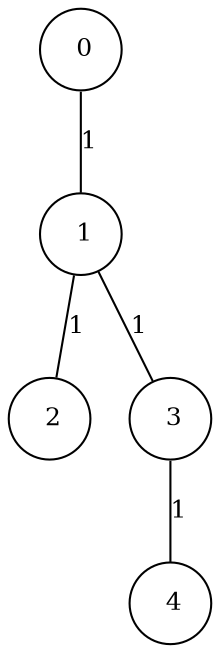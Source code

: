 graph G {
size="8.5,11;"
ratio = "expand;"
fixedsize="true;"
overlap="scale;"
node[shape=circle,width=.12,hight=.12,fontsize=12]
edge[fontsize=12]

0[label=" 0" color=black, pos="0.39843667,2.6842185!"];
1[label=" 1" color=black, pos="1.4824907,1.9502524!"];
2[label=" 2" color=black, pos="0.14766001,2.6410806!"];
3[label=" 3" color=black, pos="0.61959648,2.7860021!"];
4[label=" 4" color=black, pos="2.4470336,1.1875331!"];
0--1[label="1"]
1--2[label="1"]
1--3[label="1"]
3--4[label="1"]

}

